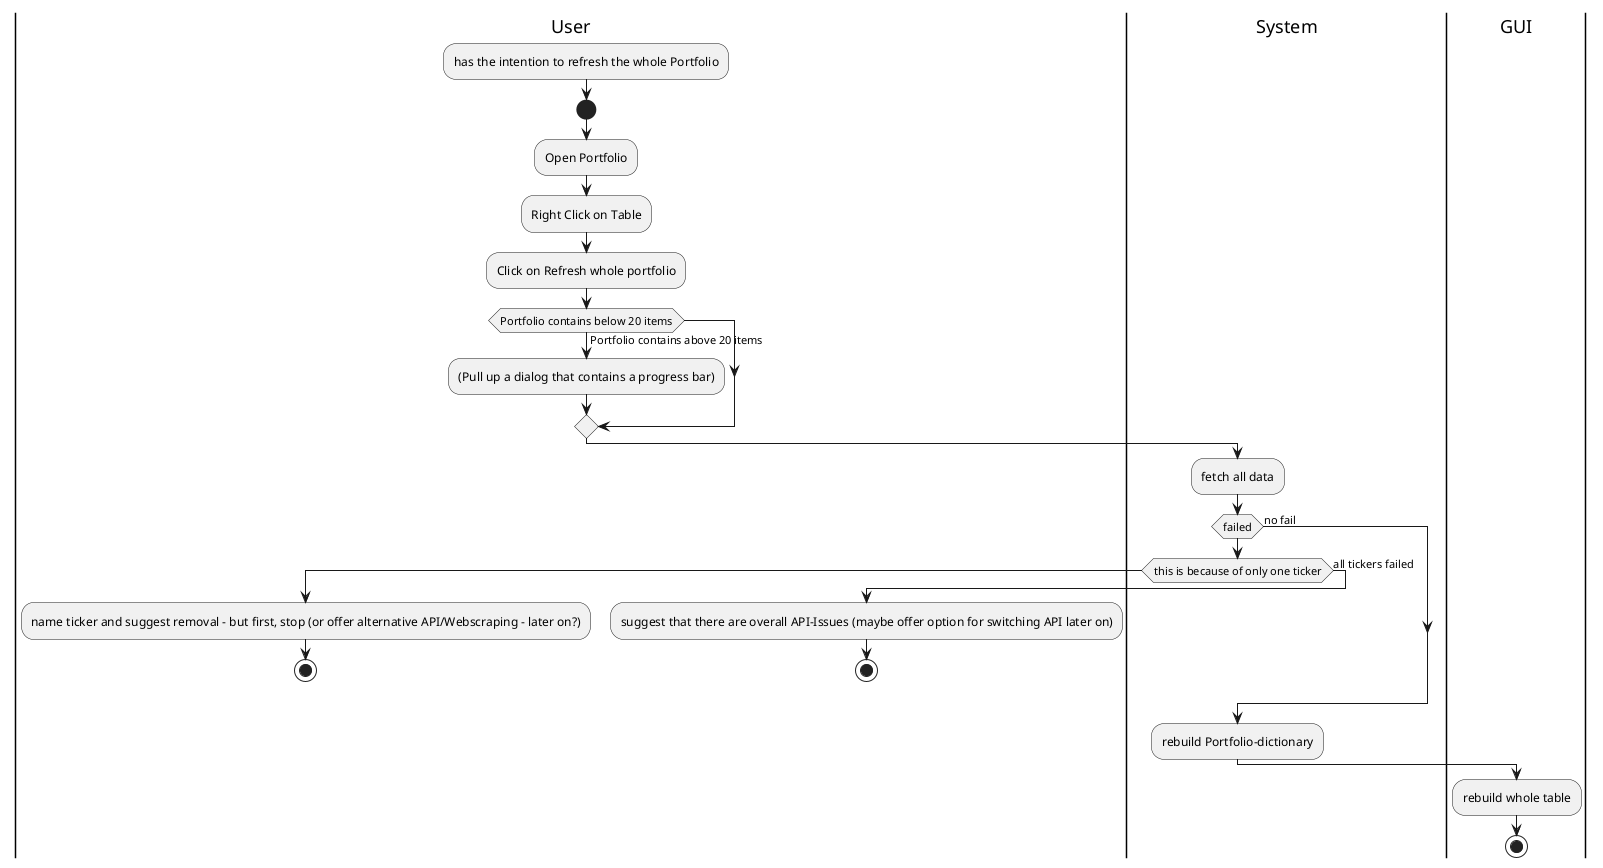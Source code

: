 @startuml
|User|
:has the intention to refresh the whole Portfolio;
start
:Open Portfolio;
:Right Click on Table;
:Click on Refresh whole portfolio;
if (Portfolio contains below 20 items)

else (Portfolio contains above 20 items)
:(Pull up a dialog that contains a progress bar);
endif
|System|
:fetch all data;
if (failed)
if (this is because of only one ticker)
|User|
:name ticker and suggest removal - but first, stop (or offer alternative API/Webscraping - later on?);
stop
else (all tickers failed)
|User|
:suggest that there are overall API-Issues (maybe offer option for switching API later on);
stop
endif
else (no fail)

endif


|System|
:rebuild Portfolio-dictionary;
|GUI|
:rebuild whole table;
stop
@enduml